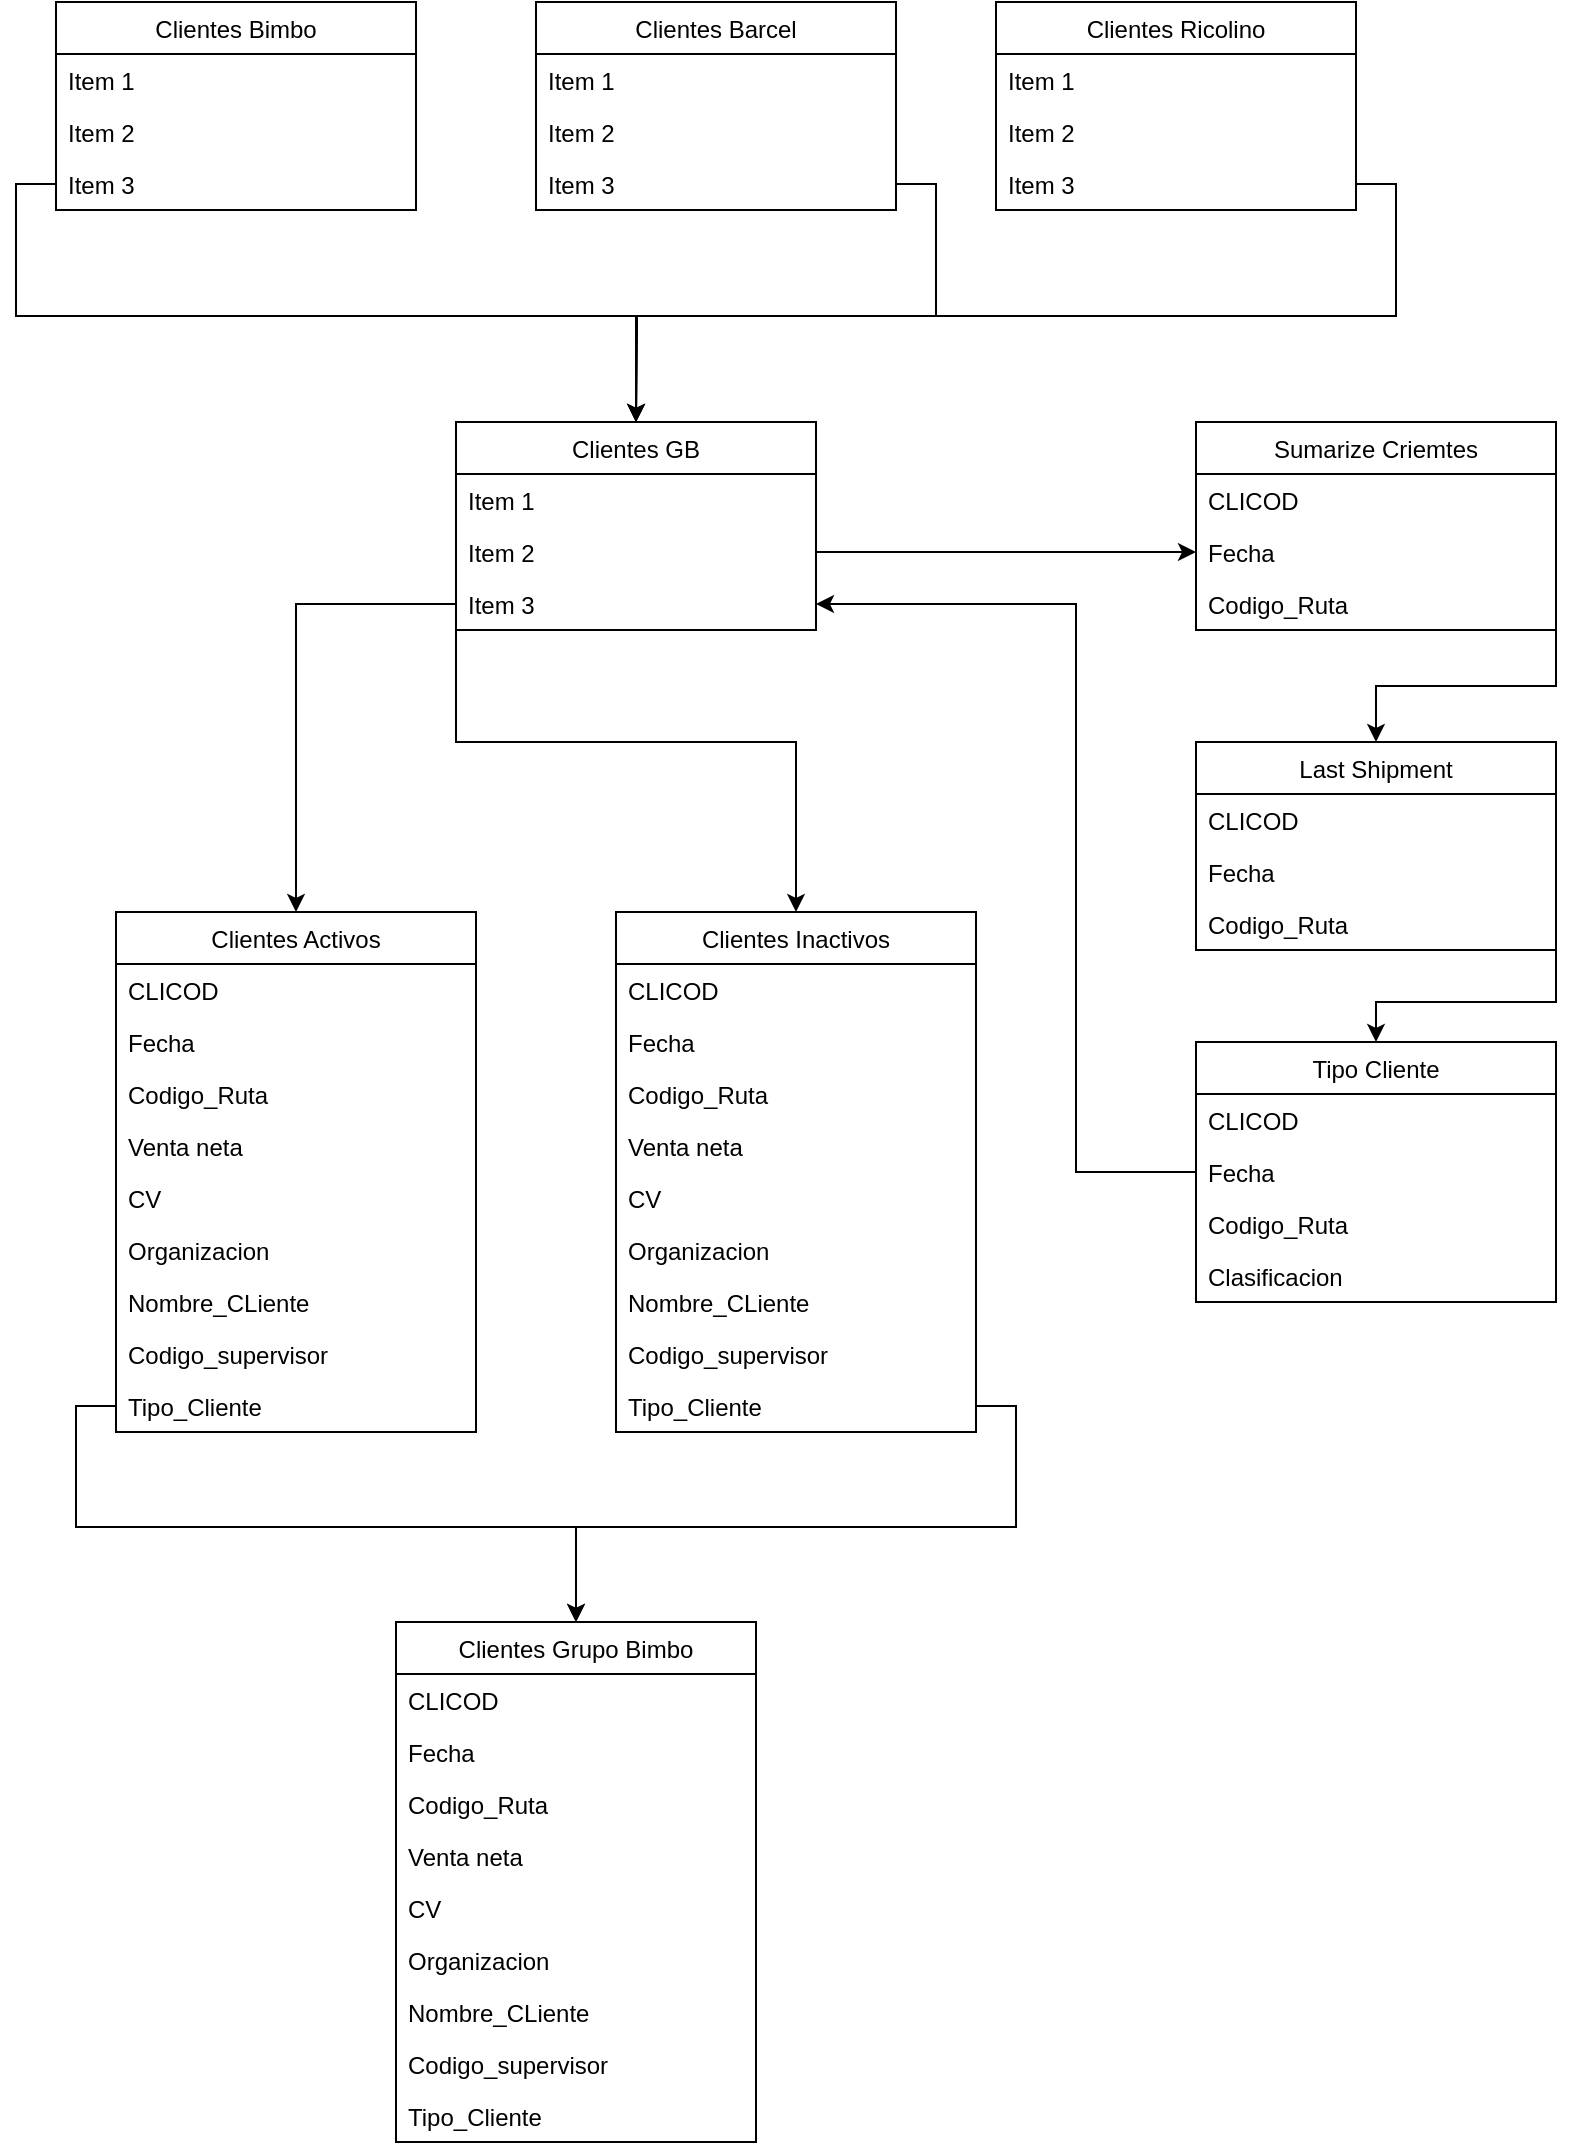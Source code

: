 <mxfile version="12.7.9" type="github"><diagram name="Page-1" id="74b105a0-9070-1c63-61bc-23e55f88626e"><mxGraphModel dx="1108" dy="567" grid="1" gridSize="10" guides="1" tooltips="1" connect="1" arrows="1" fold="1" page="1" pageScale="1.5" pageWidth="1169" pageHeight="826" background="none" math="0" shadow="0"><root><mxCell id="0" style=";html=1;"/><mxCell id="1" style=";html=1;" parent="0"/><mxCell id="56fTRDBELXJ_1K7I4UkF-2" value="Clientes Bimbo" style="swimlane;fontStyle=0;childLayout=stackLayout;horizontal=1;startSize=26;fillColor=none;horizontalStack=0;resizeParent=1;resizeParentMax=0;resizeLast=0;collapsible=1;marginBottom=0;" vertex="1" parent="1"><mxGeometry x="170" y="130" width="180" height="104" as="geometry"/></mxCell><mxCell id="56fTRDBELXJ_1K7I4UkF-3" value="Item 1" style="text;strokeColor=none;fillColor=none;align=left;verticalAlign=top;spacingLeft=4;spacingRight=4;overflow=hidden;rotatable=0;points=[[0,0.5],[1,0.5]];portConstraint=eastwest;" vertex="1" parent="56fTRDBELXJ_1K7I4UkF-2"><mxGeometry y="26" width="180" height="26" as="geometry"/></mxCell><mxCell id="56fTRDBELXJ_1K7I4UkF-4" value="Item 2" style="text;strokeColor=none;fillColor=none;align=left;verticalAlign=top;spacingLeft=4;spacingRight=4;overflow=hidden;rotatable=0;points=[[0,0.5],[1,0.5]];portConstraint=eastwest;" vertex="1" parent="56fTRDBELXJ_1K7I4UkF-2"><mxGeometry y="52" width="180" height="26" as="geometry"/></mxCell><mxCell id="56fTRDBELXJ_1K7I4UkF-5" value="Item 3" style="text;strokeColor=none;fillColor=none;align=left;verticalAlign=top;spacingLeft=4;spacingRight=4;overflow=hidden;rotatable=0;points=[[0,0.5],[1,0.5]];portConstraint=eastwest;" vertex="1" parent="56fTRDBELXJ_1K7I4UkF-2"><mxGeometry y="78" width="180" height="26" as="geometry"/></mxCell><mxCell id="56fTRDBELXJ_1K7I4UkF-7" value="Clientes Barcel" style="swimlane;fontStyle=0;childLayout=stackLayout;horizontal=1;startSize=26;fillColor=none;horizontalStack=0;resizeParent=1;resizeParentMax=0;resizeLast=0;collapsible=1;marginBottom=0;" vertex="1" parent="1"><mxGeometry x="410" y="130" width="180" height="104" as="geometry"/></mxCell><mxCell id="56fTRDBELXJ_1K7I4UkF-8" value="Item 1" style="text;strokeColor=none;fillColor=none;align=left;verticalAlign=top;spacingLeft=4;spacingRight=4;overflow=hidden;rotatable=0;points=[[0,0.5],[1,0.5]];portConstraint=eastwest;" vertex="1" parent="56fTRDBELXJ_1K7I4UkF-7"><mxGeometry y="26" width="180" height="26" as="geometry"/></mxCell><mxCell id="56fTRDBELXJ_1K7I4UkF-9" value="Item 2" style="text;strokeColor=none;fillColor=none;align=left;verticalAlign=top;spacingLeft=4;spacingRight=4;overflow=hidden;rotatable=0;points=[[0,0.5],[1,0.5]];portConstraint=eastwest;" vertex="1" parent="56fTRDBELXJ_1K7I4UkF-7"><mxGeometry y="52" width="180" height="26" as="geometry"/></mxCell><mxCell id="56fTRDBELXJ_1K7I4UkF-10" value="Item 3" style="text;strokeColor=none;fillColor=none;align=left;verticalAlign=top;spacingLeft=4;spacingRight=4;overflow=hidden;rotatable=0;points=[[0,0.5],[1,0.5]];portConstraint=eastwest;" vertex="1" parent="56fTRDBELXJ_1K7I4UkF-7"><mxGeometry y="78" width="180" height="26" as="geometry"/></mxCell><mxCell id="56fTRDBELXJ_1K7I4UkF-11" value="Clientes GB" style="swimlane;fontStyle=0;childLayout=stackLayout;horizontal=1;startSize=26;fillColor=none;horizontalStack=0;resizeParent=1;resizeParentMax=0;resizeLast=0;collapsible=1;marginBottom=0;" vertex="1" parent="1"><mxGeometry x="370" y="340" width="180" height="104" as="geometry"/></mxCell><mxCell id="56fTRDBELXJ_1K7I4UkF-12" value="Item 1" style="text;strokeColor=none;fillColor=none;align=left;verticalAlign=top;spacingLeft=4;spacingRight=4;overflow=hidden;rotatable=0;points=[[0,0.5],[1,0.5]];portConstraint=eastwest;" vertex="1" parent="56fTRDBELXJ_1K7I4UkF-11"><mxGeometry y="26" width="180" height="26" as="geometry"/></mxCell><mxCell id="56fTRDBELXJ_1K7I4UkF-13" value="Item 2" style="text;strokeColor=none;fillColor=none;align=left;verticalAlign=top;spacingLeft=4;spacingRight=4;overflow=hidden;rotatable=0;points=[[0,0.5],[1,0.5]];portConstraint=eastwest;" vertex="1" parent="56fTRDBELXJ_1K7I4UkF-11"><mxGeometry y="52" width="180" height="26" as="geometry"/></mxCell><mxCell id="56fTRDBELXJ_1K7I4UkF-14" value="Item 3" style="text;strokeColor=none;fillColor=none;align=left;verticalAlign=top;spacingLeft=4;spacingRight=4;overflow=hidden;rotatable=0;points=[[0,0.5],[1,0.5]];portConstraint=eastwest;" vertex="1" parent="56fTRDBELXJ_1K7I4UkF-11"><mxGeometry y="78" width="180" height="26" as="geometry"/></mxCell><mxCell id="56fTRDBELXJ_1K7I4UkF-15" value="Clientes Ricolino" style="swimlane;fontStyle=0;childLayout=stackLayout;horizontal=1;startSize=26;fillColor=none;horizontalStack=0;resizeParent=1;resizeParentMax=0;resizeLast=0;collapsible=1;marginBottom=0;" vertex="1" parent="1"><mxGeometry x="640" y="130" width="180" height="104" as="geometry"/></mxCell><mxCell id="56fTRDBELXJ_1K7I4UkF-16" value="Item 1" style="text;strokeColor=none;fillColor=none;align=left;verticalAlign=top;spacingLeft=4;spacingRight=4;overflow=hidden;rotatable=0;points=[[0,0.5],[1,0.5]];portConstraint=eastwest;" vertex="1" parent="56fTRDBELXJ_1K7I4UkF-15"><mxGeometry y="26" width="180" height="26" as="geometry"/></mxCell><mxCell id="56fTRDBELXJ_1K7I4UkF-17" value="Item 2" style="text;strokeColor=none;fillColor=none;align=left;verticalAlign=top;spacingLeft=4;spacingRight=4;overflow=hidden;rotatable=0;points=[[0,0.5],[1,0.5]];portConstraint=eastwest;" vertex="1" parent="56fTRDBELXJ_1K7I4UkF-15"><mxGeometry y="52" width="180" height="26" as="geometry"/></mxCell><mxCell id="56fTRDBELXJ_1K7I4UkF-18" value="Item 3" style="text;strokeColor=none;fillColor=none;align=left;verticalAlign=top;spacingLeft=4;spacingRight=4;overflow=hidden;rotatable=0;points=[[0,0.5],[1,0.5]];portConstraint=eastwest;" vertex="1" parent="56fTRDBELXJ_1K7I4UkF-15"><mxGeometry y="78" width="180" height="26" as="geometry"/></mxCell><mxCell id="56fTRDBELXJ_1K7I4UkF-19" value="Sumarize Criemtes" style="swimlane;fontStyle=0;childLayout=stackLayout;horizontal=1;startSize=26;fillColor=none;horizontalStack=0;resizeParent=1;resizeParentMax=0;resizeLast=0;collapsible=1;marginBottom=0;" vertex="1" parent="1"><mxGeometry x="740" y="340" width="180" height="104" as="geometry"/></mxCell><mxCell id="56fTRDBELXJ_1K7I4UkF-20" value="CLICOD" style="text;strokeColor=none;fillColor=none;align=left;verticalAlign=top;spacingLeft=4;spacingRight=4;overflow=hidden;rotatable=0;points=[[0,0.5],[1,0.5]];portConstraint=eastwest;" vertex="1" parent="56fTRDBELXJ_1K7I4UkF-19"><mxGeometry y="26" width="180" height="26" as="geometry"/></mxCell><mxCell id="56fTRDBELXJ_1K7I4UkF-21" value="Fecha" style="text;strokeColor=none;fillColor=none;align=left;verticalAlign=top;spacingLeft=4;spacingRight=4;overflow=hidden;rotatable=0;points=[[0,0.5],[1,0.5]];portConstraint=eastwest;" vertex="1" parent="56fTRDBELXJ_1K7I4UkF-19"><mxGeometry y="52" width="180" height="26" as="geometry"/></mxCell><mxCell id="56fTRDBELXJ_1K7I4UkF-22" value="Codigo_Ruta&#10;" style="text;strokeColor=none;fillColor=none;align=left;verticalAlign=top;spacingLeft=4;spacingRight=4;overflow=hidden;rotatable=0;points=[[0,0.5],[1,0.5]];portConstraint=eastwest;" vertex="1" parent="56fTRDBELXJ_1K7I4UkF-19"><mxGeometry y="78" width="180" height="26" as="geometry"/></mxCell><mxCell id="56fTRDBELXJ_1K7I4UkF-23" value="Last Shipment" style="swimlane;fontStyle=0;childLayout=stackLayout;horizontal=1;startSize=26;fillColor=none;horizontalStack=0;resizeParent=1;resizeParentMax=0;resizeLast=0;collapsible=1;marginBottom=0;" vertex="1" parent="1"><mxGeometry x="740" y="500" width="180" height="104" as="geometry"/></mxCell><mxCell id="56fTRDBELXJ_1K7I4UkF-24" value="CLICOD" style="text;strokeColor=none;fillColor=none;align=left;verticalAlign=top;spacingLeft=4;spacingRight=4;overflow=hidden;rotatable=0;points=[[0,0.5],[1,0.5]];portConstraint=eastwest;" vertex="1" parent="56fTRDBELXJ_1K7I4UkF-23"><mxGeometry y="26" width="180" height="26" as="geometry"/></mxCell><mxCell id="56fTRDBELXJ_1K7I4UkF-25" value="Fecha" style="text;strokeColor=none;fillColor=none;align=left;verticalAlign=top;spacingLeft=4;spacingRight=4;overflow=hidden;rotatable=0;points=[[0,0.5],[1,0.5]];portConstraint=eastwest;" vertex="1" parent="56fTRDBELXJ_1K7I4UkF-23"><mxGeometry y="52" width="180" height="26" as="geometry"/></mxCell><mxCell id="56fTRDBELXJ_1K7I4UkF-26" value="Codigo_Ruta&#10;" style="text;strokeColor=none;fillColor=none;align=left;verticalAlign=top;spacingLeft=4;spacingRight=4;overflow=hidden;rotatable=0;points=[[0,0.5],[1,0.5]];portConstraint=eastwest;" vertex="1" parent="56fTRDBELXJ_1K7I4UkF-23"><mxGeometry y="78" width="180" height="26" as="geometry"/></mxCell><mxCell id="56fTRDBELXJ_1K7I4UkF-27" value="Tipo Cliente" style="swimlane;fontStyle=0;childLayout=stackLayout;horizontal=1;startSize=26;fillColor=none;horizontalStack=0;resizeParent=1;resizeParentMax=0;resizeLast=0;collapsible=1;marginBottom=0;" vertex="1" parent="1"><mxGeometry x="740" y="650" width="180" height="130" as="geometry"/></mxCell><mxCell id="56fTRDBELXJ_1K7I4UkF-28" value="CLICOD" style="text;strokeColor=none;fillColor=none;align=left;verticalAlign=top;spacingLeft=4;spacingRight=4;overflow=hidden;rotatable=0;points=[[0,0.5],[1,0.5]];portConstraint=eastwest;" vertex="1" parent="56fTRDBELXJ_1K7I4UkF-27"><mxGeometry y="26" width="180" height="26" as="geometry"/></mxCell><mxCell id="56fTRDBELXJ_1K7I4UkF-29" value="Fecha" style="text;strokeColor=none;fillColor=none;align=left;verticalAlign=top;spacingLeft=4;spacingRight=4;overflow=hidden;rotatable=0;points=[[0,0.5],[1,0.5]];portConstraint=eastwest;" vertex="1" parent="56fTRDBELXJ_1K7I4UkF-27"><mxGeometry y="52" width="180" height="26" as="geometry"/></mxCell><mxCell id="56fTRDBELXJ_1K7I4UkF-30" value="Codigo_Ruta&#10;" style="text;strokeColor=none;fillColor=none;align=left;verticalAlign=top;spacingLeft=4;spacingRight=4;overflow=hidden;rotatable=0;points=[[0,0.5],[1,0.5]];portConstraint=eastwest;" vertex="1" parent="56fTRDBELXJ_1K7I4UkF-27"><mxGeometry y="78" width="180" height="26" as="geometry"/></mxCell><mxCell id="56fTRDBELXJ_1K7I4UkF-31" value="Clasificacion" style="text;strokeColor=none;fillColor=none;align=left;verticalAlign=top;spacingLeft=4;spacingRight=4;overflow=hidden;rotatable=0;points=[[0,0.5],[1,0.5]];portConstraint=eastwest;" vertex="1" parent="56fTRDBELXJ_1K7I4UkF-27"><mxGeometry y="104" width="180" height="26" as="geometry"/></mxCell><mxCell id="56fTRDBELXJ_1K7I4UkF-33" value="Clientes Activos" style="swimlane;fontStyle=0;childLayout=stackLayout;horizontal=1;startSize=26;fillColor=none;horizontalStack=0;resizeParent=1;resizeParentMax=0;resizeLast=0;collapsible=1;marginBottom=0;" vertex="1" parent="1"><mxGeometry x="200" y="585" width="180" height="260" as="geometry"/></mxCell><mxCell id="56fTRDBELXJ_1K7I4UkF-34" value="CLICOD" style="text;strokeColor=none;fillColor=none;align=left;verticalAlign=top;spacingLeft=4;spacingRight=4;overflow=hidden;rotatable=0;points=[[0,0.5],[1,0.5]];portConstraint=eastwest;" vertex="1" parent="56fTRDBELXJ_1K7I4UkF-33"><mxGeometry y="26" width="180" height="26" as="geometry"/></mxCell><mxCell id="56fTRDBELXJ_1K7I4UkF-35" value="Fecha" style="text;strokeColor=none;fillColor=none;align=left;verticalAlign=top;spacingLeft=4;spacingRight=4;overflow=hidden;rotatable=0;points=[[0,0.5],[1,0.5]];portConstraint=eastwest;" vertex="1" parent="56fTRDBELXJ_1K7I4UkF-33"><mxGeometry y="52" width="180" height="26" as="geometry"/></mxCell><mxCell id="56fTRDBELXJ_1K7I4UkF-36" value="Codigo_Ruta&#10;" style="text;strokeColor=none;fillColor=none;align=left;verticalAlign=top;spacingLeft=4;spacingRight=4;overflow=hidden;rotatable=0;points=[[0,0.5],[1,0.5]];portConstraint=eastwest;" vertex="1" parent="56fTRDBELXJ_1K7I4UkF-33"><mxGeometry y="78" width="180" height="26" as="geometry"/></mxCell><mxCell id="56fTRDBELXJ_1K7I4UkF-41" value="Venta neta" style="text;strokeColor=none;fillColor=none;align=left;verticalAlign=top;spacingLeft=4;spacingRight=4;overflow=hidden;rotatable=0;points=[[0,0.5],[1,0.5]];portConstraint=eastwest;" vertex="1" parent="56fTRDBELXJ_1K7I4UkF-33"><mxGeometry y="104" width="180" height="26" as="geometry"/></mxCell><mxCell id="56fTRDBELXJ_1K7I4UkF-42" value="CV" style="text;strokeColor=none;fillColor=none;align=left;verticalAlign=top;spacingLeft=4;spacingRight=4;overflow=hidden;rotatable=0;points=[[0,0.5],[1,0.5]];portConstraint=eastwest;" vertex="1" parent="56fTRDBELXJ_1K7I4UkF-33"><mxGeometry y="130" width="180" height="26" as="geometry"/></mxCell><mxCell id="56fTRDBELXJ_1K7I4UkF-43" value="Organizacion" style="text;strokeColor=none;fillColor=none;align=left;verticalAlign=top;spacingLeft=4;spacingRight=4;overflow=hidden;rotatable=0;points=[[0,0.5],[1,0.5]];portConstraint=eastwest;" vertex="1" parent="56fTRDBELXJ_1K7I4UkF-33"><mxGeometry y="156" width="180" height="26" as="geometry"/></mxCell><mxCell id="56fTRDBELXJ_1K7I4UkF-44" value="Nombre_CLiente" style="text;strokeColor=none;fillColor=none;align=left;verticalAlign=top;spacingLeft=4;spacingRight=4;overflow=hidden;rotatable=0;points=[[0,0.5],[1,0.5]];portConstraint=eastwest;" vertex="1" parent="56fTRDBELXJ_1K7I4UkF-33"><mxGeometry y="182" width="180" height="26" as="geometry"/></mxCell><mxCell id="56fTRDBELXJ_1K7I4UkF-45" value="Codigo_supervisor" style="text;strokeColor=none;fillColor=none;align=left;verticalAlign=top;spacingLeft=4;spacingRight=4;overflow=hidden;rotatable=0;points=[[0,0.5],[1,0.5]];portConstraint=eastwest;" vertex="1" parent="56fTRDBELXJ_1K7I4UkF-33"><mxGeometry y="208" width="180" height="26" as="geometry"/></mxCell><mxCell id="56fTRDBELXJ_1K7I4UkF-46" value="Tipo_Cliente&#10;" style="text;strokeColor=none;fillColor=none;align=left;verticalAlign=top;spacingLeft=4;spacingRight=4;overflow=hidden;rotatable=0;points=[[0,0.5],[1,0.5]];portConstraint=eastwest;" vertex="1" parent="56fTRDBELXJ_1K7I4UkF-33"><mxGeometry y="234" width="180" height="26" as="geometry"/></mxCell><mxCell id="56fTRDBELXJ_1K7I4UkF-47" value="Clientes Inactivos" style="swimlane;fontStyle=0;childLayout=stackLayout;horizontal=1;startSize=26;fillColor=none;horizontalStack=0;resizeParent=1;resizeParentMax=0;resizeLast=0;collapsible=1;marginBottom=0;" vertex="1" parent="1"><mxGeometry x="450" y="585" width="180" height="260" as="geometry"/></mxCell><mxCell id="56fTRDBELXJ_1K7I4UkF-48" value="CLICOD" style="text;strokeColor=none;fillColor=none;align=left;verticalAlign=top;spacingLeft=4;spacingRight=4;overflow=hidden;rotatable=0;points=[[0,0.5],[1,0.5]];portConstraint=eastwest;" vertex="1" parent="56fTRDBELXJ_1K7I4UkF-47"><mxGeometry y="26" width="180" height="26" as="geometry"/></mxCell><mxCell id="56fTRDBELXJ_1K7I4UkF-49" value="Fecha" style="text;strokeColor=none;fillColor=none;align=left;verticalAlign=top;spacingLeft=4;spacingRight=4;overflow=hidden;rotatable=0;points=[[0,0.5],[1,0.5]];portConstraint=eastwest;" vertex="1" parent="56fTRDBELXJ_1K7I4UkF-47"><mxGeometry y="52" width="180" height="26" as="geometry"/></mxCell><mxCell id="56fTRDBELXJ_1K7I4UkF-50" value="Codigo_Ruta&#10;" style="text;strokeColor=none;fillColor=none;align=left;verticalAlign=top;spacingLeft=4;spacingRight=4;overflow=hidden;rotatable=0;points=[[0,0.5],[1,0.5]];portConstraint=eastwest;" vertex="1" parent="56fTRDBELXJ_1K7I4UkF-47"><mxGeometry y="78" width="180" height="26" as="geometry"/></mxCell><mxCell id="56fTRDBELXJ_1K7I4UkF-51" value="Venta neta" style="text;strokeColor=none;fillColor=none;align=left;verticalAlign=top;spacingLeft=4;spacingRight=4;overflow=hidden;rotatable=0;points=[[0,0.5],[1,0.5]];portConstraint=eastwest;" vertex="1" parent="56fTRDBELXJ_1K7I4UkF-47"><mxGeometry y="104" width="180" height="26" as="geometry"/></mxCell><mxCell id="56fTRDBELXJ_1K7I4UkF-52" value="CV" style="text;strokeColor=none;fillColor=none;align=left;verticalAlign=top;spacingLeft=4;spacingRight=4;overflow=hidden;rotatable=0;points=[[0,0.5],[1,0.5]];portConstraint=eastwest;" vertex="1" parent="56fTRDBELXJ_1K7I4UkF-47"><mxGeometry y="130" width="180" height="26" as="geometry"/></mxCell><mxCell id="56fTRDBELXJ_1K7I4UkF-53" value="Organizacion" style="text;strokeColor=none;fillColor=none;align=left;verticalAlign=top;spacingLeft=4;spacingRight=4;overflow=hidden;rotatable=0;points=[[0,0.5],[1,0.5]];portConstraint=eastwest;" vertex="1" parent="56fTRDBELXJ_1K7I4UkF-47"><mxGeometry y="156" width="180" height="26" as="geometry"/></mxCell><mxCell id="56fTRDBELXJ_1K7I4UkF-54" value="Nombre_CLiente" style="text;strokeColor=none;fillColor=none;align=left;verticalAlign=top;spacingLeft=4;spacingRight=4;overflow=hidden;rotatable=0;points=[[0,0.5],[1,0.5]];portConstraint=eastwest;" vertex="1" parent="56fTRDBELXJ_1K7I4UkF-47"><mxGeometry y="182" width="180" height="26" as="geometry"/></mxCell><mxCell id="56fTRDBELXJ_1K7I4UkF-55" value="Codigo_supervisor" style="text;strokeColor=none;fillColor=none;align=left;verticalAlign=top;spacingLeft=4;spacingRight=4;overflow=hidden;rotatable=0;points=[[0,0.5],[1,0.5]];portConstraint=eastwest;" vertex="1" parent="56fTRDBELXJ_1K7I4UkF-47"><mxGeometry y="208" width="180" height="26" as="geometry"/></mxCell><mxCell id="56fTRDBELXJ_1K7I4UkF-56" value="Tipo_Cliente&#10;" style="text;strokeColor=none;fillColor=none;align=left;verticalAlign=top;spacingLeft=4;spacingRight=4;overflow=hidden;rotatable=0;points=[[0,0.5],[1,0.5]];portConstraint=eastwest;" vertex="1" parent="56fTRDBELXJ_1K7I4UkF-47"><mxGeometry y="234" width="180" height="26" as="geometry"/></mxCell><mxCell id="56fTRDBELXJ_1K7I4UkF-57" value="Clientes Grupo Bimbo" style="swimlane;fontStyle=0;childLayout=stackLayout;horizontal=1;startSize=26;fillColor=none;horizontalStack=0;resizeParent=1;resizeParentMax=0;resizeLast=0;collapsible=1;marginBottom=0;" vertex="1" parent="1"><mxGeometry x="340" y="940" width="180" height="260" as="geometry"/></mxCell><mxCell id="56fTRDBELXJ_1K7I4UkF-58" value="CLICOD" style="text;strokeColor=none;fillColor=none;align=left;verticalAlign=top;spacingLeft=4;spacingRight=4;overflow=hidden;rotatable=0;points=[[0,0.5],[1,0.5]];portConstraint=eastwest;" vertex="1" parent="56fTRDBELXJ_1K7I4UkF-57"><mxGeometry y="26" width="180" height="26" as="geometry"/></mxCell><mxCell id="56fTRDBELXJ_1K7I4UkF-59" value="Fecha" style="text;strokeColor=none;fillColor=none;align=left;verticalAlign=top;spacingLeft=4;spacingRight=4;overflow=hidden;rotatable=0;points=[[0,0.5],[1,0.5]];portConstraint=eastwest;" vertex="1" parent="56fTRDBELXJ_1K7I4UkF-57"><mxGeometry y="52" width="180" height="26" as="geometry"/></mxCell><mxCell id="56fTRDBELXJ_1K7I4UkF-60" value="Codigo_Ruta&#10;" style="text;strokeColor=none;fillColor=none;align=left;verticalAlign=top;spacingLeft=4;spacingRight=4;overflow=hidden;rotatable=0;points=[[0,0.5],[1,0.5]];portConstraint=eastwest;" vertex="1" parent="56fTRDBELXJ_1K7I4UkF-57"><mxGeometry y="78" width="180" height="26" as="geometry"/></mxCell><mxCell id="56fTRDBELXJ_1K7I4UkF-61" value="Venta neta" style="text;strokeColor=none;fillColor=none;align=left;verticalAlign=top;spacingLeft=4;spacingRight=4;overflow=hidden;rotatable=0;points=[[0,0.5],[1,0.5]];portConstraint=eastwest;" vertex="1" parent="56fTRDBELXJ_1K7I4UkF-57"><mxGeometry y="104" width="180" height="26" as="geometry"/></mxCell><mxCell id="56fTRDBELXJ_1K7I4UkF-62" value="CV" style="text;strokeColor=none;fillColor=none;align=left;verticalAlign=top;spacingLeft=4;spacingRight=4;overflow=hidden;rotatable=0;points=[[0,0.5],[1,0.5]];portConstraint=eastwest;" vertex="1" parent="56fTRDBELXJ_1K7I4UkF-57"><mxGeometry y="130" width="180" height="26" as="geometry"/></mxCell><mxCell id="56fTRDBELXJ_1K7I4UkF-63" value="Organizacion" style="text;strokeColor=none;fillColor=none;align=left;verticalAlign=top;spacingLeft=4;spacingRight=4;overflow=hidden;rotatable=0;points=[[0,0.5],[1,0.5]];portConstraint=eastwest;" vertex="1" parent="56fTRDBELXJ_1K7I4UkF-57"><mxGeometry y="156" width="180" height="26" as="geometry"/></mxCell><mxCell id="56fTRDBELXJ_1K7I4UkF-64" value="Nombre_CLiente" style="text;strokeColor=none;fillColor=none;align=left;verticalAlign=top;spacingLeft=4;spacingRight=4;overflow=hidden;rotatable=0;points=[[0,0.5],[1,0.5]];portConstraint=eastwest;" vertex="1" parent="56fTRDBELXJ_1K7I4UkF-57"><mxGeometry y="182" width="180" height="26" as="geometry"/></mxCell><mxCell id="56fTRDBELXJ_1K7I4UkF-65" value="Codigo_supervisor" style="text;strokeColor=none;fillColor=none;align=left;verticalAlign=top;spacingLeft=4;spacingRight=4;overflow=hidden;rotatable=0;points=[[0,0.5],[1,0.5]];portConstraint=eastwest;" vertex="1" parent="56fTRDBELXJ_1K7I4UkF-57"><mxGeometry y="208" width="180" height="26" as="geometry"/></mxCell><mxCell id="56fTRDBELXJ_1K7I4UkF-66" value="Tipo_Cliente&#10;" style="text;strokeColor=none;fillColor=none;align=left;verticalAlign=top;spacingLeft=4;spacingRight=4;overflow=hidden;rotatable=0;points=[[0,0.5],[1,0.5]];portConstraint=eastwest;" vertex="1" parent="56fTRDBELXJ_1K7I4UkF-57"><mxGeometry y="234" width="180" height="26" as="geometry"/></mxCell><mxCell id="56fTRDBELXJ_1K7I4UkF-67" style="edgeStyle=orthogonalEdgeStyle;rounded=0;orthogonalLoop=1;jettySize=auto;html=1;exitX=0;exitY=0.5;exitDx=0;exitDy=0;entryX=0.5;entryY=0;entryDx=0;entryDy=0;" edge="1" parent="1" source="56fTRDBELXJ_1K7I4UkF-5" target="56fTRDBELXJ_1K7I4UkF-11"><mxGeometry relative="1" as="geometry"/></mxCell><mxCell id="56fTRDBELXJ_1K7I4UkF-68" style="edgeStyle=orthogonalEdgeStyle;rounded=0;orthogonalLoop=1;jettySize=auto;html=1;exitX=1;exitY=0.5;exitDx=0;exitDy=0;" edge="1" parent="1" source="56fTRDBELXJ_1K7I4UkF-10"><mxGeometry relative="1" as="geometry"><mxPoint x="460" y="340.0" as="targetPoint"/></mxGeometry></mxCell><mxCell id="56fTRDBELXJ_1K7I4UkF-69" style="edgeStyle=orthogonalEdgeStyle;rounded=0;orthogonalLoop=1;jettySize=auto;html=1;exitX=1;exitY=0.5;exitDx=0;exitDy=0;" edge="1" parent="1" source="56fTRDBELXJ_1K7I4UkF-18"><mxGeometry relative="1" as="geometry"><mxPoint x="460" y="340.0" as="targetPoint"/></mxGeometry></mxCell><mxCell id="56fTRDBELXJ_1K7I4UkF-70" style="edgeStyle=orthogonalEdgeStyle;rounded=0;orthogonalLoop=1;jettySize=auto;html=1;exitX=1;exitY=0.5;exitDx=0;exitDy=0;entryX=0;entryY=0.5;entryDx=0;entryDy=0;" edge="1" parent="1" source="56fTRDBELXJ_1K7I4UkF-13" target="56fTRDBELXJ_1K7I4UkF-21"><mxGeometry relative="1" as="geometry"/></mxCell><mxCell id="56fTRDBELXJ_1K7I4UkF-71" style="edgeStyle=orthogonalEdgeStyle;rounded=0;orthogonalLoop=1;jettySize=auto;html=1;exitX=1;exitY=0.5;exitDx=0;exitDy=0;entryX=0.5;entryY=0;entryDx=0;entryDy=0;" edge="1" parent="1" source="56fTRDBELXJ_1K7I4UkF-22" target="56fTRDBELXJ_1K7I4UkF-23"><mxGeometry relative="1" as="geometry"><Array as="points"><mxPoint x="920" y="472"/><mxPoint x="830" y="472"/></Array></mxGeometry></mxCell><mxCell id="56fTRDBELXJ_1K7I4UkF-72" style="edgeStyle=orthogonalEdgeStyle;rounded=0;orthogonalLoop=1;jettySize=auto;html=1;exitX=1;exitY=0.5;exitDx=0;exitDy=0;entryX=0.5;entryY=0;entryDx=0;entryDy=0;" edge="1" parent="1" source="56fTRDBELXJ_1K7I4UkF-25" target="56fTRDBELXJ_1K7I4UkF-27"><mxGeometry relative="1" as="geometry"><Array as="points"><mxPoint x="920" y="630"/><mxPoint x="830" y="630"/></Array></mxGeometry></mxCell><mxCell id="56fTRDBELXJ_1K7I4UkF-73" style="edgeStyle=orthogonalEdgeStyle;rounded=0;orthogonalLoop=1;jettySize=auto;html=1;exitX=0;exitY=0.5;exitDx=0;exitDy=0;" edge="1" parent="1" source="56fTRDBELXJ_1K7I4UkF-29" target="56fTRDBELXJ_1K7I4UkF-14"><mxGeometry relative="1" as="geometry"><Array as="points"><mxPoint x="680" y="715"/><mxPoint x="680" y="431"/></Array></mxGeometry></mxCell><mxCell id="56fTRDBELXJ_1K7I4UkF-74" style="edgeStyle=orthogonalEdgeStyle;rounded=0;orthogonalLoop=1;jettySize=auto;html=1;exitX=0;exitY=0.5;exitDx=0;exitDy=0;" edge="1" parent="1" source="56fTRDBELXJ_1K7I4UkF-14" target="56fTRDBELXJ_1K7I4UkF-33"><mxGeometry relative="1" as="geometry"/></mxCell><mxCell id="56fTRDBELXJ_1K7I4UkF-75" style="edgeStyle=orthogonalEdgeStyle;rounded=0;orthogonalLoop=1;jettySize=auto;html=1;exitX=0;exitY=0.5;exitDx=0;exitDy=0;" edge="1" parent="1" source="56fTRDBELXJ_1K7I4UkF-13" target="56fTRDBELXJ_1K7I4UkF-47"><mxGeometry relative="1" as="geometry"><Array as="points"><mxPoint x="370" y="500"/><mxPoint x="540" y="500"/></Array></mxGeometry></mxCell><mxCell id="56fTRDBELXJ_1K7I4UkF-76" style="edgeStyle=orthogonalEdgeStyle;rounded=0;orthogonalLoop=1;jettySize=auto;html=1;exitX=0;exitY=0.5;exitDx=0;exitDy=0;entryX=0.5;entryY=0;entryDx=0;entryDy=0;" edge="1" parent="1" source="56fTRDBELXJ_1K7I4UkF-46" target="56fTRDBELXJ_1K7I4UkF-57"><mxGeometry relative="1" as="geometry"/></mxCell><mxCell id="56fTRDBELXJ_1K7I4UkF-77" style="edgeStyle=orthogonalEdgeStyle;rounded=0;orthogonalLoop=1;jettySize=auto;html=1;exitX=1;exitY=0.5;exitDx=0;exitDy=0;entryX=0.5;entryY=0;entryDx=0;entryDy=0;" edge="1" parent="1" source="56fTRDBELXJ_1K7I4UkF-56" target="56fTRDBELXJ_1K7I4UkF-57"><mxGeometry relative="1" as="geometry"><mxPoint x="430" y="890" as="targetPoint"/></mxGeometry></mxCell></root></mxGraphModel></diagram></mxfile>